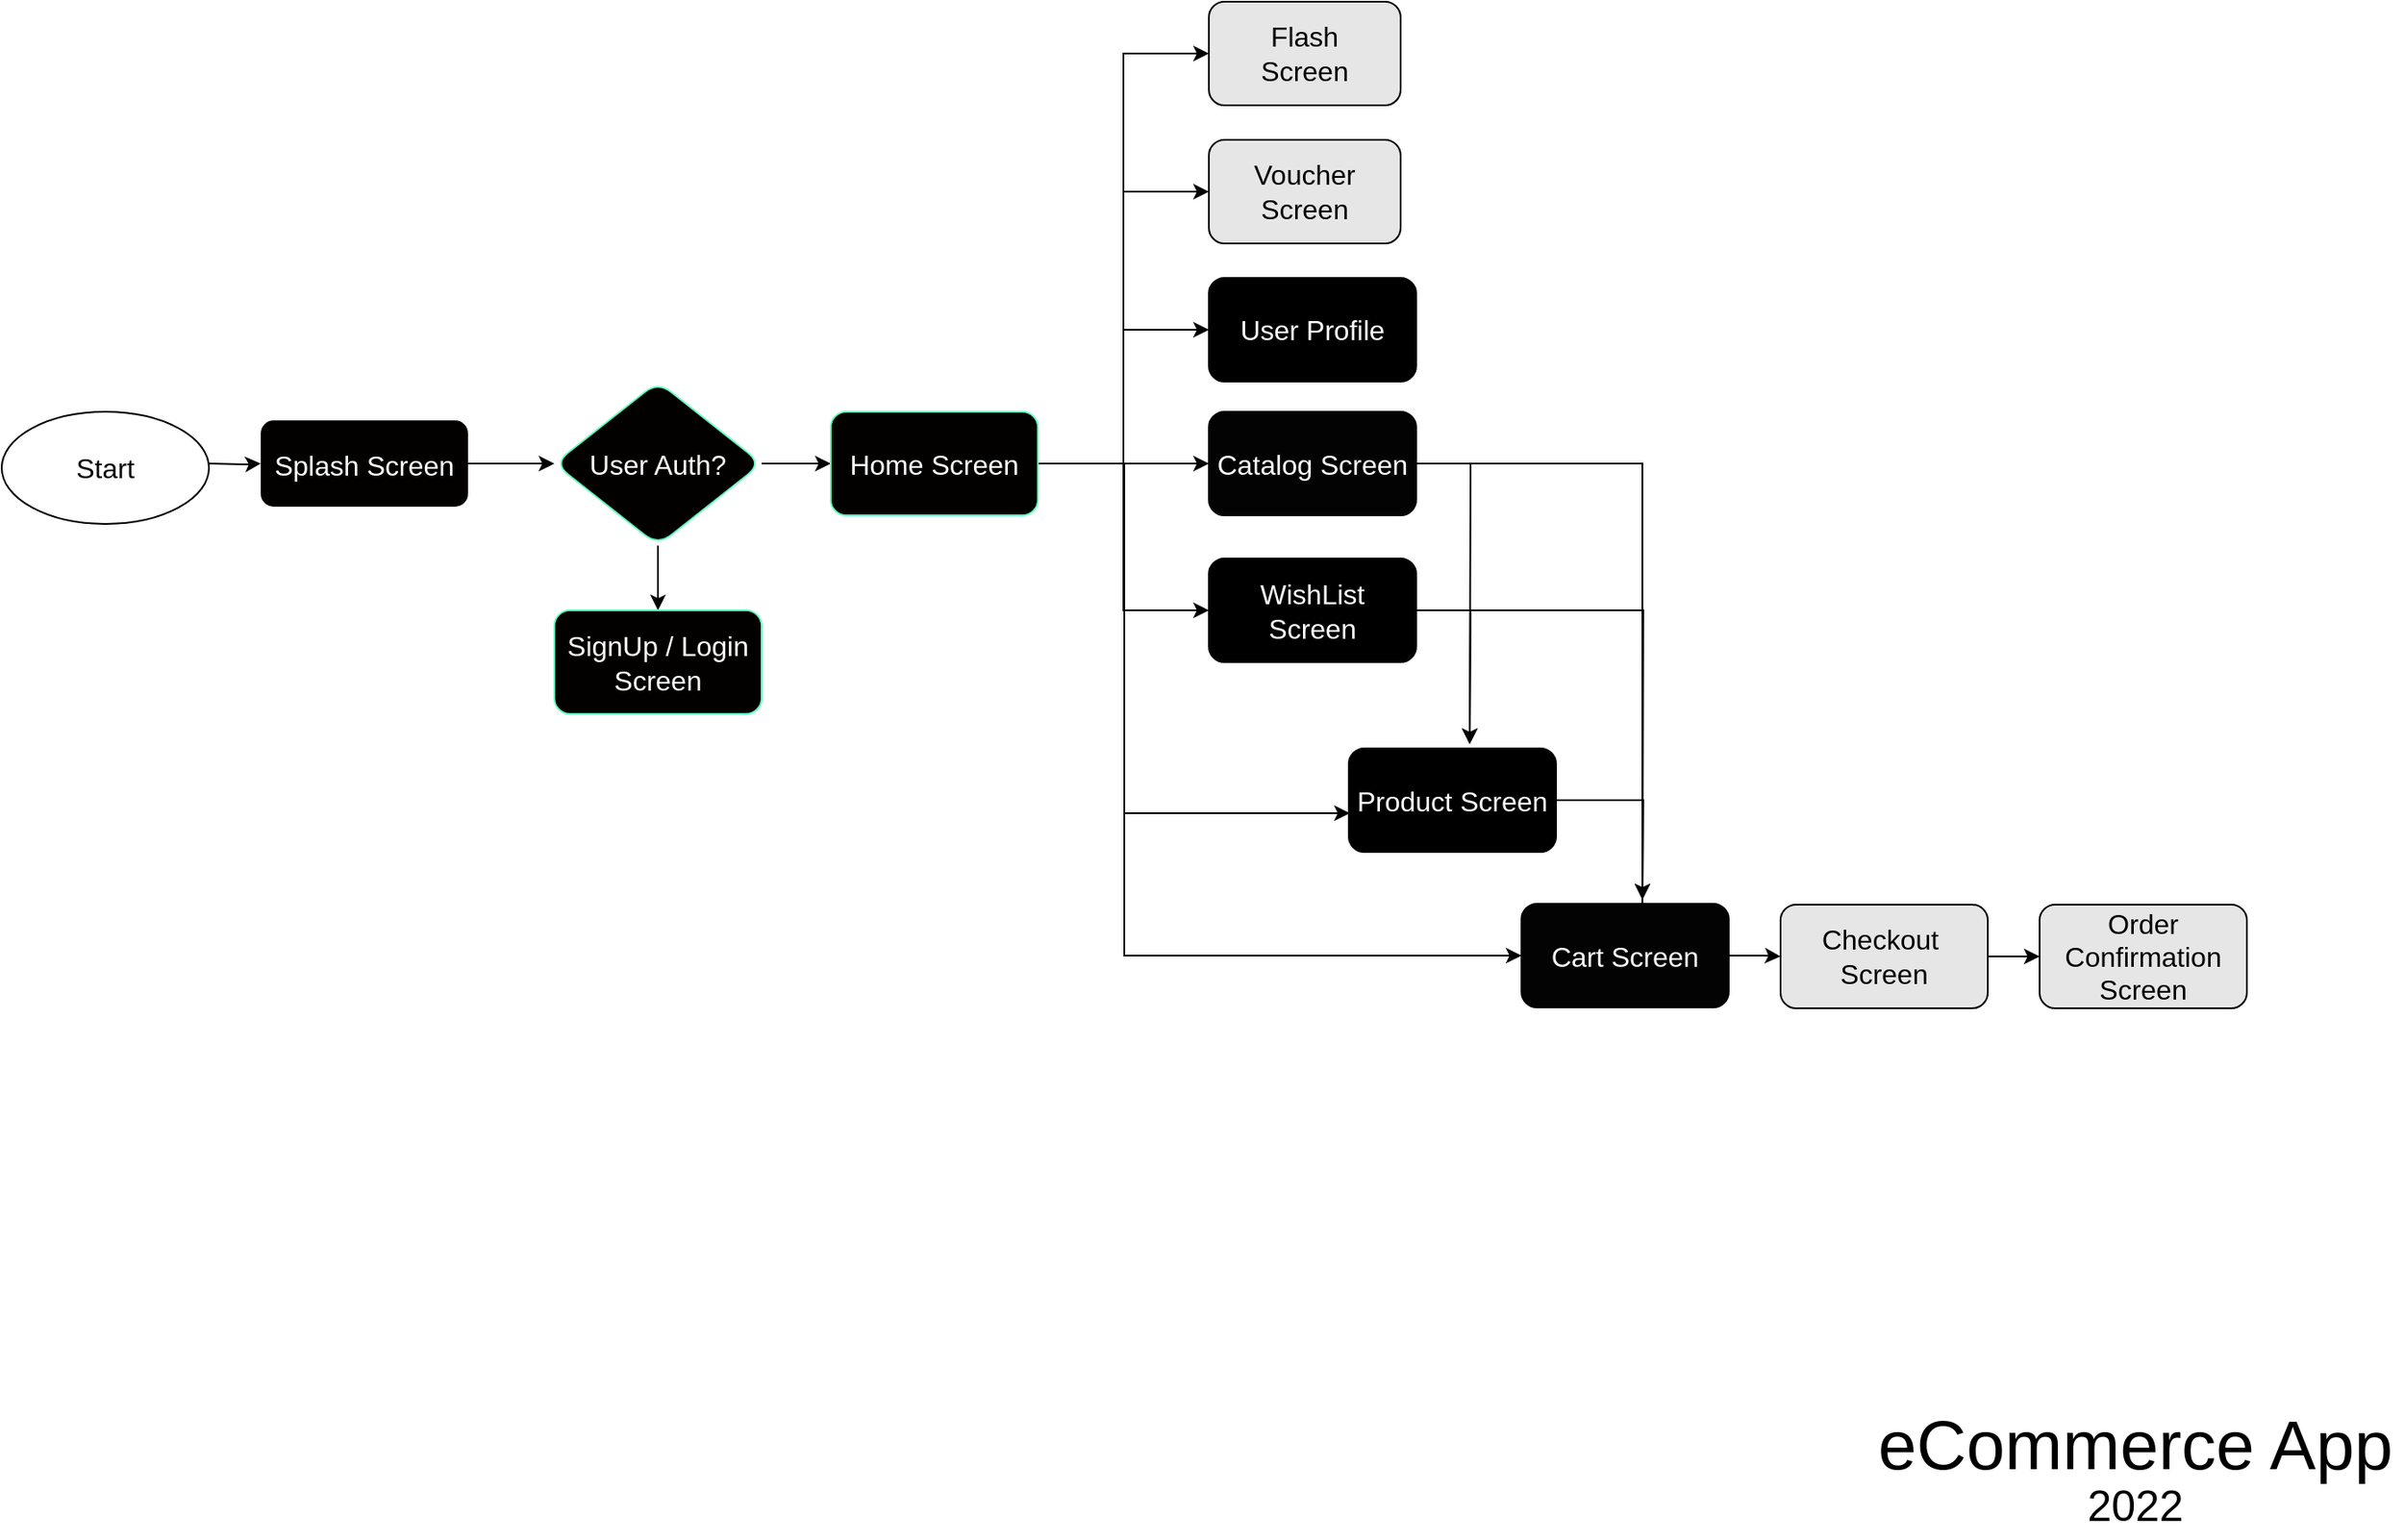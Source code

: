 <mxfile version="17.2.4" type="device"><diagram id="cGoEAdRbZmEiuPUuQWwz" name="Page-1"><mxGraphModel dx="2636" dy="1713" grid="1" gridSize="10" guides="1" tooltips="1" connect="1" arrows="1" fold="1" page="1" pageScale="1" pageWidth="827" pageHeight="1169" background="none" math="0" shadow="0"><root><mxCell id="0"/><mxCell id="1" parent="0"/><mxCell id="Y8eLxWMNUqFWzJqU1EjX-8" value="" style="edgeStyle=orthogonalEdgeStyle;rounded=0;orthogonalLoop=1;jettySize=auto;html=1;fontSize=16;fontColor=#FFFFFF;" edge="1" parent="1" target="Y8eLxWMNUqFWzJqU1EjX-3"><mxGeometry relative="1" as="geometry"><mxPoint x="280" y="497.5" as="sourcePoint"/></mxGeometry></mxCell><mxCell id="Y8eLxWMNUqFWzJqU1EjX-7" value="" style="edgeStyle=orthogonalEdgeStyle;rounded=0;orthogonalLoop=1;jettySize=auto;html=1;fontSize=16;fontColor=#FFFFFF;" edge="1" parent="1" source="Y8eLxWMNUqFWzJqU1EjX-3" target="Y8eLxWMNUqFWzJqU1EjX-4"><mxGeometry relative="1" as="geometry"/></mxCell><mxCell id="Y8eLxWMNUqFWzJqU1EjX-3" value="Splash Screen" style="rounded=1;labelBackgroundColor=none;labelBorderColor=none;fontSize=16;fontColor=#FFFFFF;strokeColor=none;fillColor=#030100;gradientColor=none;" vertex="1" parent="1"><mxGeometry x="310" y="472.5" width="120" height="50" as="geometry"/></mxCell><mxCell id="Y8eLxWMNUqFWzJqU1EjX-6" value="" style="edgeStyle=orthogonalEdgeStyle;rounded=0;orthogonalLoop=1;jettySize=auto;html=1;fontSize=16;fontColor=#FFFFFF;" edge="1" parent="1" source="Y8eLxWMNUqFWzJqU1EjX-4" target="Y8eLxWMNUqFWzJqU1EjX-5"><mxGeometry relative="1" as="geometry"/></mxCell><mxCell id="Y8eLxWMNUqFWzJqU1EjX-10" value="" style="edgeStyle=orthogonalEdgeStyle;rounded=0;orthogonalLoop=1;jettySize=auto;html=1;fontSize=16;fontColor=#FFFFFF;" edge="1" parent="1" source="Y8eLxWMNUqFWzJqU1EjX-4" target="Y8eLxWMNUqFWzJqU1EjX-9"><mxGeometry relative="1" as="geometry"/></mxCell><mxCell id="Y8eLxWMNUqFWzJqU1EjX-4" value="User Auth?" style="rhombus;whiteSpace=wrap;html=1;rounded=1;labelBackgroundColor=none;labelBorderColor=none;fontSize=16;fontColor=#FFFFFF;strokeColor=#66FFBD;fillColor=#030100;gradientColor=none;" vertex="1" parent="1"><mxGeometry x="480" y="450" width="120" height="95" as="geometry"/></mxCell><mxCell id="Y8eLxWMNUqFWzJqU1EjX-5" value="SignUp / Login&lt;br&gt;Screen" style="rounded=1;whiteSpace=wrap;html=1;labelBackgroundColor=none;labelBorderColor=none;fontSize=16;fontColor=#FFFFFF;strokeColor=#66FFBD;fillColor=#030100;gradientColor=none;" vertex="1" parent="1"><mxGeometry x="480" y="582.5" width="120" height="60" as="geometry"/></mxCell><mxCell id="Y8eLxWMNUqFWzJqU1EjX-17" value="" style="edgeStyle=orthogonalEdgeStyle;rounded=0;orthogonalLoop=1;jettySize=auto;html=1;fontSize=16;fontColor=#030303;" edge="1" parent="1" source="Y8eLxWMNUqFWzJqU1EjX-9" target="Y8eLxWMNUqFWzJqU1EjX-14"><mxGeometry relative="1" as="geometry"/></mxCell><mxCell id="Y8eLxWMNUqFWzJqU1EjX-18" style="edgeStyle=orthogonalEdgeStyle;rounded=0;orthogonalLoop=1;jettySize=auto;html=1;entryX=0;entryY=0.5;entryDx=0;entryDy=0;fontSize=16;fontColor=#030303;" edge="1" parent="1" source="Y8eLxWMNUqFWzJqU1EjX-9" target="Y8eLxWMNUqFWzJqU1EjX-13"><mxGeometry relative="1" as="geometry"/></mxCell><mxCell id="Y8eLxWMNUqFWzJqU1EjX-19" style="edgeStyle=orthogonalEdgeStyle;rounded=0;orthogonalLoop=1;jettySize=auto;html=1;entryX=0;entryY=0.5;entryDx=0;entryDy=0;fontSize=16;fontColor=#030303;" edge="1" parent="1" source="Y8eLxWMNUqFWzJqU1EjX-9" target="Y8eLxWMNUqFWzJqU1EjX-15"><mxGeometry relative="1" as="geometry"/></mxCell><mxCell id="Y8eLxWMNUqFWzJqU1EjX-26" style="rounded=0;orthogonalLoop=1;jettySize=auto;html=1;exitX=1;exitY=0.5;exitDx=0;exitDy=0;entryX=0.005;entryY=0.625;entryDx=0;entryDy=0;entryPerimeter=0;fontSize=16;fontColor=#030303;elbow=vertical;edgeStyle=orthogonalEdgeStyle;" edge="1" parent="1" source="Y8eLxWMNUqFWzJqU1EjX-9" target="Y8eLxWMNUqFWzJqU1EjX-21"><mxGeometry relative="1" as="geometry"><Array as="points"><mxPoint x="810" y="497.5"/><mxPoint x="810" y="700.5"/></Array></mxGeometry></mxCell><mxCell id="Y8eLxWMNUqFWzJqU1EjX-29" style="edgeStyle=orthogonalEdgeStyle;rounded=0;orthogonalLoop=1;jettySize=auto;html=1;exitX=1;exitY=0.5;exitDx=0;exitDy=0;entryX=0;entryY=0.5;entryDx=0;entryDy=0;fontSize=16;fontColor=#030303;elbow=vertical;" edge="1" parent="1" source="Y8eLxWMNUqFWzJqU1EjX-9" target="Y8eLxWMNUqFWzJqU1EjX-27"><mxGeometry relative="1" as="geometry"><Array as="points"><mxPoint x="810" y="497.5"/><mxPoint x="810" y="782.5"/></Array></mxGeometry></mxCell><mxCell id="Y8eLxWMNUqFWzJqU1EjX-43" style="edgeStyle=orthogonalEdgeStyle;rounded=0;orthogonalLoop=1;jettySize=auto;html=1;entryX=0;entryY=0.5;entryDx=0;entryDy=0;fontSize=16;fontColor=#000000;fillColor=#000000;elbow=vertical;" edge="1" parent="1" source="Y8eLxWMNUqFWzJqU1EjX-9" target="Y8eLxWMNUqFWzJqU1EjX-42"><mxGeometry relative="1" as="geometry"/></mxCell><mxCell id="Y8eLxWMNUqFWzJqU1EjX-45" style="edgeStyle=orthogonalEdgeStyle;rounded=0;orthogonalLoop=1;jettySize=auto;html=1;entryX=0;entryY=0.5;entryDx=0;entryDy=0;fontSize=16;fontColor=#000000;fillColor=#000000;elbow=vertical;" edge="1" parent="1" source="Y8eLxWMNUqFWzJqU1EjX-9" target="Y8eLxWMNUqFWzJqU1EjX-44"><mxGeometry relative="1" as="geometry"/></mxCell><mxCell id="Y8eLxWMNUqFWzJqU1EjX-9" value="Home Screen" style="rounded=1;whiteSpace=wrap;html=1;labelBackgroundColor=none;labelBorderColor=none;fontSize=16;fontColor=#FFFFFF;strokeColor=#66FFBD;fillColor=#030100;gradientColor=none;" vertex="1" parent="1"><mxGeometry x="640" y="467.5" width="120" height="60" as="geometry"/></mxCell><mxCell id="Y8eLxWMNUqFWzJqU1EjX-12" value="Start" style="ellipse;whiteSpace=wrap;html=1;rounded=1;labelBackgroundColor=none;labelBorderColor=none;fontSize=16;fontColor=#030303;strokeColor=default;fillColor=#FFFFFF;gradientColor=none;" vertex="1" parent="1"><mxGeometry x="160" y="467.5" width="120" height="65" as="geometry"/></mxCell><mxCell id="Y8eLxWMNUqFWzJqU1EjX-13" value="User Profile" style="rounded=1;whiteSpace=wrap;html=1;labelBackgroundColor=none;labelBorderColor=none;fontSize=16;fontColor=#FFFFFF;strokeColor=default;fillColor=#000000;gradientColor=none;" vertex="1" parent="1"><mxGeometry x="859" y="390" width="120" height="60" as="geometry"/></mxCell><mxCell id="Y8eLxWMNUqFWzJqU1EjX-31" style="edgeStyle=orthogonalEdgeStyle;rounded=0;orthogonalLoop=1;jettySize=auto;html=1;entryX=1;entryY=0.5;entryDx=0;entryDy=0;fontSize=16;fontColor=#FFFFFF;fillColor=#000000;elbow=vertical;" edge="1" parent="1" source="Y8eLxWMNUqFWzJqU1EjX-14" target="Y8eLxWMNUqFWzJqU1EjX-27"><mxGeometry relative="1" as="geometry"><Array as="points"><mxPoint x="1110" y="498"/><mxPoint x="1110" y="783"/></Array></mxGeometry></mxCell><mxCell id="Y8eLxWMNUqFWzJqU1EjX-36" style="edgeStyle=orthogonalEdgeStyle;rounded=0;orthogonalLoop=1;jettySize=auto;html=1;fontSize=16;fontColor=#FFFFFF;fillColor=#000000;elbow=vertical;" edge="1" parent="1" source="Y8eLxWMNUqFWzJqU1EjX-14"><mxGeometry relative="1" as="geometry"><mxPoint x="1010" y="660" as="targetPoint"/></mxGeometry></mxCell><mxCell id="Y8eLxWMNUqFWzJqU1EjX-14" value="Catalog Screen" style="rounded=1;whiteSpace=wrap;html=1;labelBackgroundColor=none;labelBorderColor=none;fontSize=16;fontColor=#FFFFFF;strokeColor=default;fillColor=#030303;gradientColor=none;" vertex="1" parent="1"><mxGeometry x="859" y="467.5" width="120" height="60" as="geometry"/></mxCell><mxCell id="Y8eLxWMNUqFWzJqU1EjX-33" style="edgeStyle=orthogonalEdgeStyle;rounded=0;orthogonalLoop=1;jettySize=auto;html=1;fontSize=16;fontColor=#FFFFFF;fillColor=#000000;elbow=vertical;" edge="1" parent="1" source="Y8eLxWMNUqFWzJqU1EjX-15"><mxGeometry relative="1" as="geometry"><mxPoint x="1110" y="750" as="targetPoint"/></mxGeometry></mxCell><mxCell id="Y8eLxWMNUqFWzJqU1EjX-37" style="edgeStyle=orthogonalEdgeStyle;rounded=0;orthogonalLoop=1;jettySize=auto;html=1;fontSize=16;fontColor=#FFFFFF;fillColor=#000000;elbow=vertical;" edge="1" parent="1" source="Y8eLxWMNUqFWzJqU1EjX-15"><mxGeometry relative="1" as="geometry"><mxPoint x="1010" y="660" as="targetPoint"/></mxGeometry></mxCell><mxCell id="Y8eLxWMNUqFWzJqU1EjX-15" value="WishList&lt;br&gt;Screen" style="rounded=1;whiteSpace=wrap;html=1;labelBackgroundColor=none;labelBorderColor=none;fontSize=16;fontColor=#FFFFFF;strokeColor=default;fillColor=#000000;gradientColor=none;" vertex="1" parent="1"><mxGeometry x="859" y="552.5" width="120" height="60" as="geometry"/></mxCell><mxCell id="Y8eLxWMNUqFWzJqU1EjX-34" style="edgeStyle=orthogonalEdgeStyle;rounded=0;orthogonalLoop=1;jettySize=auto;html=1;fontSize=16;fontColor=#FFFFFF;fillColor=#000000;elbow=vertical;" edge="1" parent="1" source="Y8eLxWMNUqFWzJqU1EjX-21"><mxGeometry relative="1" as="geometry"><mxPoint x="1110" y="750" as="targetPoint"/></mxGeometry></mxCell><mxCell id="Y8eLxWMNUqFWzJqU1EjX-21" value="Product Screen" style="rounded=1;whiteSpace=wrap;html=1;labelBackgroundColor=none;labelBorderColor=none;fontSize=16;fontColor=#FFFFFF;strokeColor=default;fillColor=#000000;gradientColor=none;" vertex="1" parent="1"><mxGeometry x="940" y="662.5" width="120" height="60" as="geometry"/></mxCell><mxCell id="Y8eLxWMNUqFWzJqU1EjX-39" value="" style="edgeStyle=orthogonalEdgeStyle;rounded=0;orthogonalLoop=1;jettySize=auto;html=1;fontSize=16;fontColor=#FFFFFF;fillColor=#000000;elbow=vertical;" edge="1" parent="1" source="Y8eLxWMNUqFWzJqU1EjX-27" target="Y8eLxWMNUqFWzJqU1EjX-38"><mxGeometry relative="1" as="geometry"/></mxCell><mxCell id="Y8eLxWMNUqFWzJqU1EjX-27" value="Cart Screen" style="rounded=1;whiteSpace=wrap;html=1;labelBackgroundColor=none;labelBorderColor=none;fontSize=16;fontColor=#FFFFFF;strokeColor=default;fillColor=#030303;gradientColor=none;" vertex="1" parent="1"><mxGeometry x="1040" y="752.5" width="120" height="60" as="geometry"/></mxCell><mxCell id="Y8eLxWMNUqFWzJqU1EjX-41" value="" style="edgeStyle=orthogonalEdgeStyle;rounded=0;orthogonalLoop=1;jettySize=auto;html=1;fontSize=16;fontColor=#FFFFFF;fillColor=#000000;elbow=vertical;" edge="1" parent="1" source="Y8eLxWMNUqFWzJqU1EjX-38" target="Y8eLxWMNUqFWzJqU1EjX-40"><mxGeometry relative="1" as="geometry"/></mxCell><mxCell id="Y8eLxWMNUqFWzJqU1EjX-38" value="Checkout&amp;nbsp;&lt;br&gt;Screen" style="rounded=1;whiteSpace=wrap;html=1;labelBackgroundColor=none;labelBorderColor=none;fontSize=16;fontColor=#000000;strokeColor=default;fillColor=#E6E6E6;gradientColor=none;" vertex="1" parent="1"><mxGeometry x="1190" y="753" width="120" height="60" as="geometry"/></mxCell><mxCell id="Y8eLxWMNUqFWzJqU1EjX-40" value="&lt;font color=&quot;#000000&quot;&gt;Order Confirmation&lt;br&gt;Screen&lt;/font&gt;" style="rounded=1;whiteSpace=wrap;html=1;labelBackgroundColor=none;labelBorderColor=none;fontSize=16;fontColor=#FFFFFF;strokeColor=default;fillColor=#E6E6E6;gradientColor=none;" vertex="1" parent="1"><mxGeometry x="1340" y="753" width="120" height="60" as="geometry"/></mxCell><mxCell id="Y8eLxWMNUqFWzJqU1EjX-42" value="&lt;font color=&quot;#000000&quot;&gt;Voucher&lt;br&gt;Screen&lt;/font&gt;" style="rounded=1;whiteSpace=wrap;html=1;labelBackgroundColor=none;labelBorderColor=none;fontSize=16;fontColor=#FFFFFF;strokeColor=default;fillColor=#E6E6E6;gradientColor=none;" vertex="1" parent="1"><mxGeometry x="859" y="310" width="111" height="60" as="geometry"/></mxCell><mxCell id="Y8eLxWMNUqFWzJqU1EjX-44" value="&lt;font color=&quot;#000000&quot;&gt;Flash&lt;br&gt;Screen&lt;/font&gt;" style="rounded=1;whiteSpace=wrap;html=1;labelBackgroundColor=none;labelBorderColor=none;fontSize=16;fontColor=#FFFFFF;strokeColor=default;fillColor=#E6E6E6;gradientColor=none;" vertex="1" parent="1"><mxGeometry x="859" y="230" width="111" height="60" as="geometry"/></mxCell><mxCell id="Y8eLxWMNUqFWzJqU1EjX-46" value="&lt;font style=&quot;font-size: 40px&quot;&gt;eCommerce App&lt;/font&gt;" style="text;html=1;align=center;verticalAlign=middle;resizable=0;points=[];autosize=1;strokeColor=none;fillColor=none;fontSize=16;fontColor=#000000;" vertex="1" parent="1"><mxGeometry x="1240" y="1050" width="310" height="30" as="geometry"/></mxCell><mxCell id="Y8eLxWMNUqFWzJqU1EjX-47" value="2022" style="text;html=1;align=center;verticalAlign=middle;resizable=0;points=[];autosize=1;strokeColor=none;fillColor=none;fontSize=25;fontColor=#000000;" vertex="1" parent="1"><mxGeometry x="1360" y="1080" width="70" height="40" as="geometry"/></mxCell></root></mxGraphModel></diagram></mxfile>